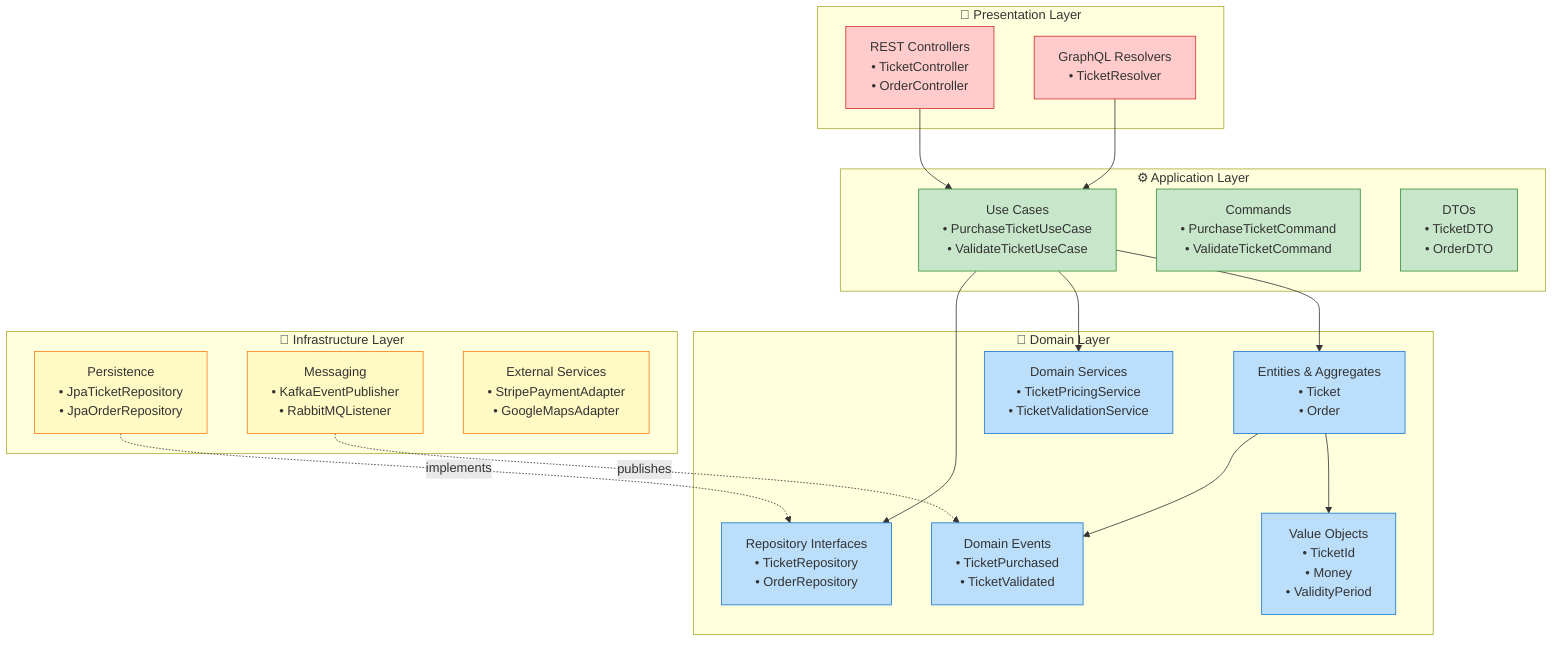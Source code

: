 graph TB
    subgraph PRESENTATION["🎨 Presentation Layer"]
        REST["REST Controllers<br/>• TicketController<br/>• OrderController"]
        GRAPHQL["GraphQL Resolvers<br/>• TicketResolver"]
    end
    
    subgraph APPLICATION["⚙️ Application Layer"]
        USECASE["Use Cases<br/>• PurchaseTicketUseCase<br/>• ValidateTicketUseCase"]
        COMMAND["Commands<br/>• PurchaseTicketCommand<br/>• ValidateTicketCommand"]
        DTO["DTOs<br/>• TicketDTO<br/>• OrderDTO"]
    end
    
    subgraph DOMAIN["💎 Domain Layer"]
        ENTITY["Entities & Aggregates<br/>• Ticket<br/>• Order"]
        VO["Value Objects<br/>• TicketId<br/>• Money<br/>• ValidityPeriod"]
        SERVICE["Domain Services<br/>• TicketPricingService<br/>• TicketValidationService"]
        REPO["Repository Interfaces<br/>• TicketRepository<br/>• OrderRepository"]
        EVENT["Domain Events<br/>• TicketPurchased<br/>• TicketValidated"]
    end
    
    subgraph INFRASTRUCTURE["🔧 Infrastructure Layer"]
        PERSIST["Persistence<br/>• JpaTicketRepository<br/>• JpaOrderRepository"]
        MSG["Messaging<br/>• KafkaEventPublisher<br/>• RabbitMQListener"]
        EXTERN["External Services<br/>• StripePaymentAdapter<br/>• GoogleMapsAdapter"]
    end
    
    REST --> USECASE
    GRAPHQL --> USECASE
    USECASE --> ENTITY
    USECASE --> SERVICE
    USECASE --> REPO
    ENTITY --> VO
    ENTITY --> EVENT
    PERSIST -.implements.-> REPO
    MSG -.publishes.-> EVENT
    
    classDef presentationStyle fill:#ffcccb,stroke:#d32f2f
    classDef applicationStyle fill:#c8e6c9,stroke:#388e3c
    classDef domainStyle fill:#bbdefb,stroke:#1976d2
    classDef infraStyle fill:#fff9c4,stroke:#f57f17
    
    class REST,GRAPHQL presentationStyle
    class USECASE,COMMAND,DTO applicationStyle
    class ENTITY,VO,SERVICE,REPO,EVENT domainStyle
    class PERSIST,MSG,EXTERN infraStyle